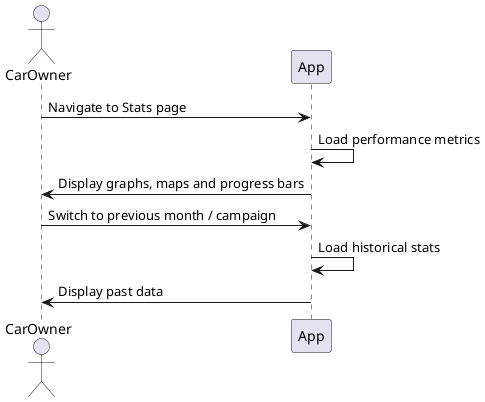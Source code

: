 @startuml ViewStats
actor CarOwner

CarOwner -> App : Navigate to Stats page

App -> App : Load performance metrics

App -> CarOwner : Display graphs, maps and progress bars

CarOwner -> App : Switch to previous month / campaign
App -> App : Load historical stats
App -> CarOwner : Display past data

@enduml
